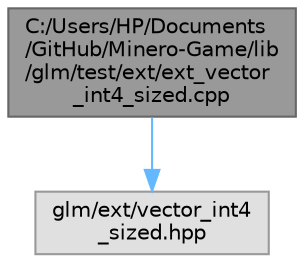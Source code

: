 digraph "C:/Users/HP/Documents/GitHub/Minero-Game/lib/glm/test/ext/ext_vector_int4_sized.cpp"
{
 // LATEX_PDF_SIZE
  bgcolor="transparent";
  edge [fontname=Helvetica,fontsize=10,labelfontname=Helvetica,labelfontsize=10];
  node [fontname=Helvetica,fontsize=10,shape=box,height=0.2,width=0.4];
  Node1 [id="Node000001",label="C:/Users/HP/Documents\l/GitHub/Minero-Game/lib\l/glm/test/ext/ext_vector\l_int4_sized.cpp",height=0.2,width=0.4,color="gray40", fillcolor="grey60", style="filled", fontcolor="black",tooltip=" "];
  Node1 -> Node2 [id="edge2_Node000001_Node000002",color="steelblue1",style="solid",tooltip=" "];
  Node2 [id="Node000002",label="glm/ext/vector_int4\l_sized.hpp",height=0.2,width=0.4,color="grey60", fillcolor="#E0E0E0", style="filled",tooltip=" "];
}
